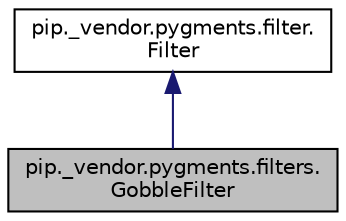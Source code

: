 digraph "pip._vendor.pygments.filters.GobbleFilter"
{
 // LATEX_PDF_SIZE
  edge [fontname="Helvetica",fontsize="10",labelfontname="Helvetica",labelfontsize="10"];
  node [fontname="Helvetica",fontsize="10",shape=record];
  Node1 [label="pip._vendor.pygments.filters.\lGobbleFilter",height=0.2,width=0.4,color="black", fillcolor="grey75", style="filled", fontcolor="black",tooltip=" "];
  Node2 -> Node1 [dir="back",color="midnightblue",fontsize="10",style="solid",fontname="Helvetica"];
  Node2 [label="pip._vendor.pygments.filter.\lFilter",height=0.2,width=0.4,color="black", fillcolor="white", style="filled",URL="$classpip_1_1__vendor_1_1pygments_1_1filter_1_1Filter.html",tooltip=" "];
}
